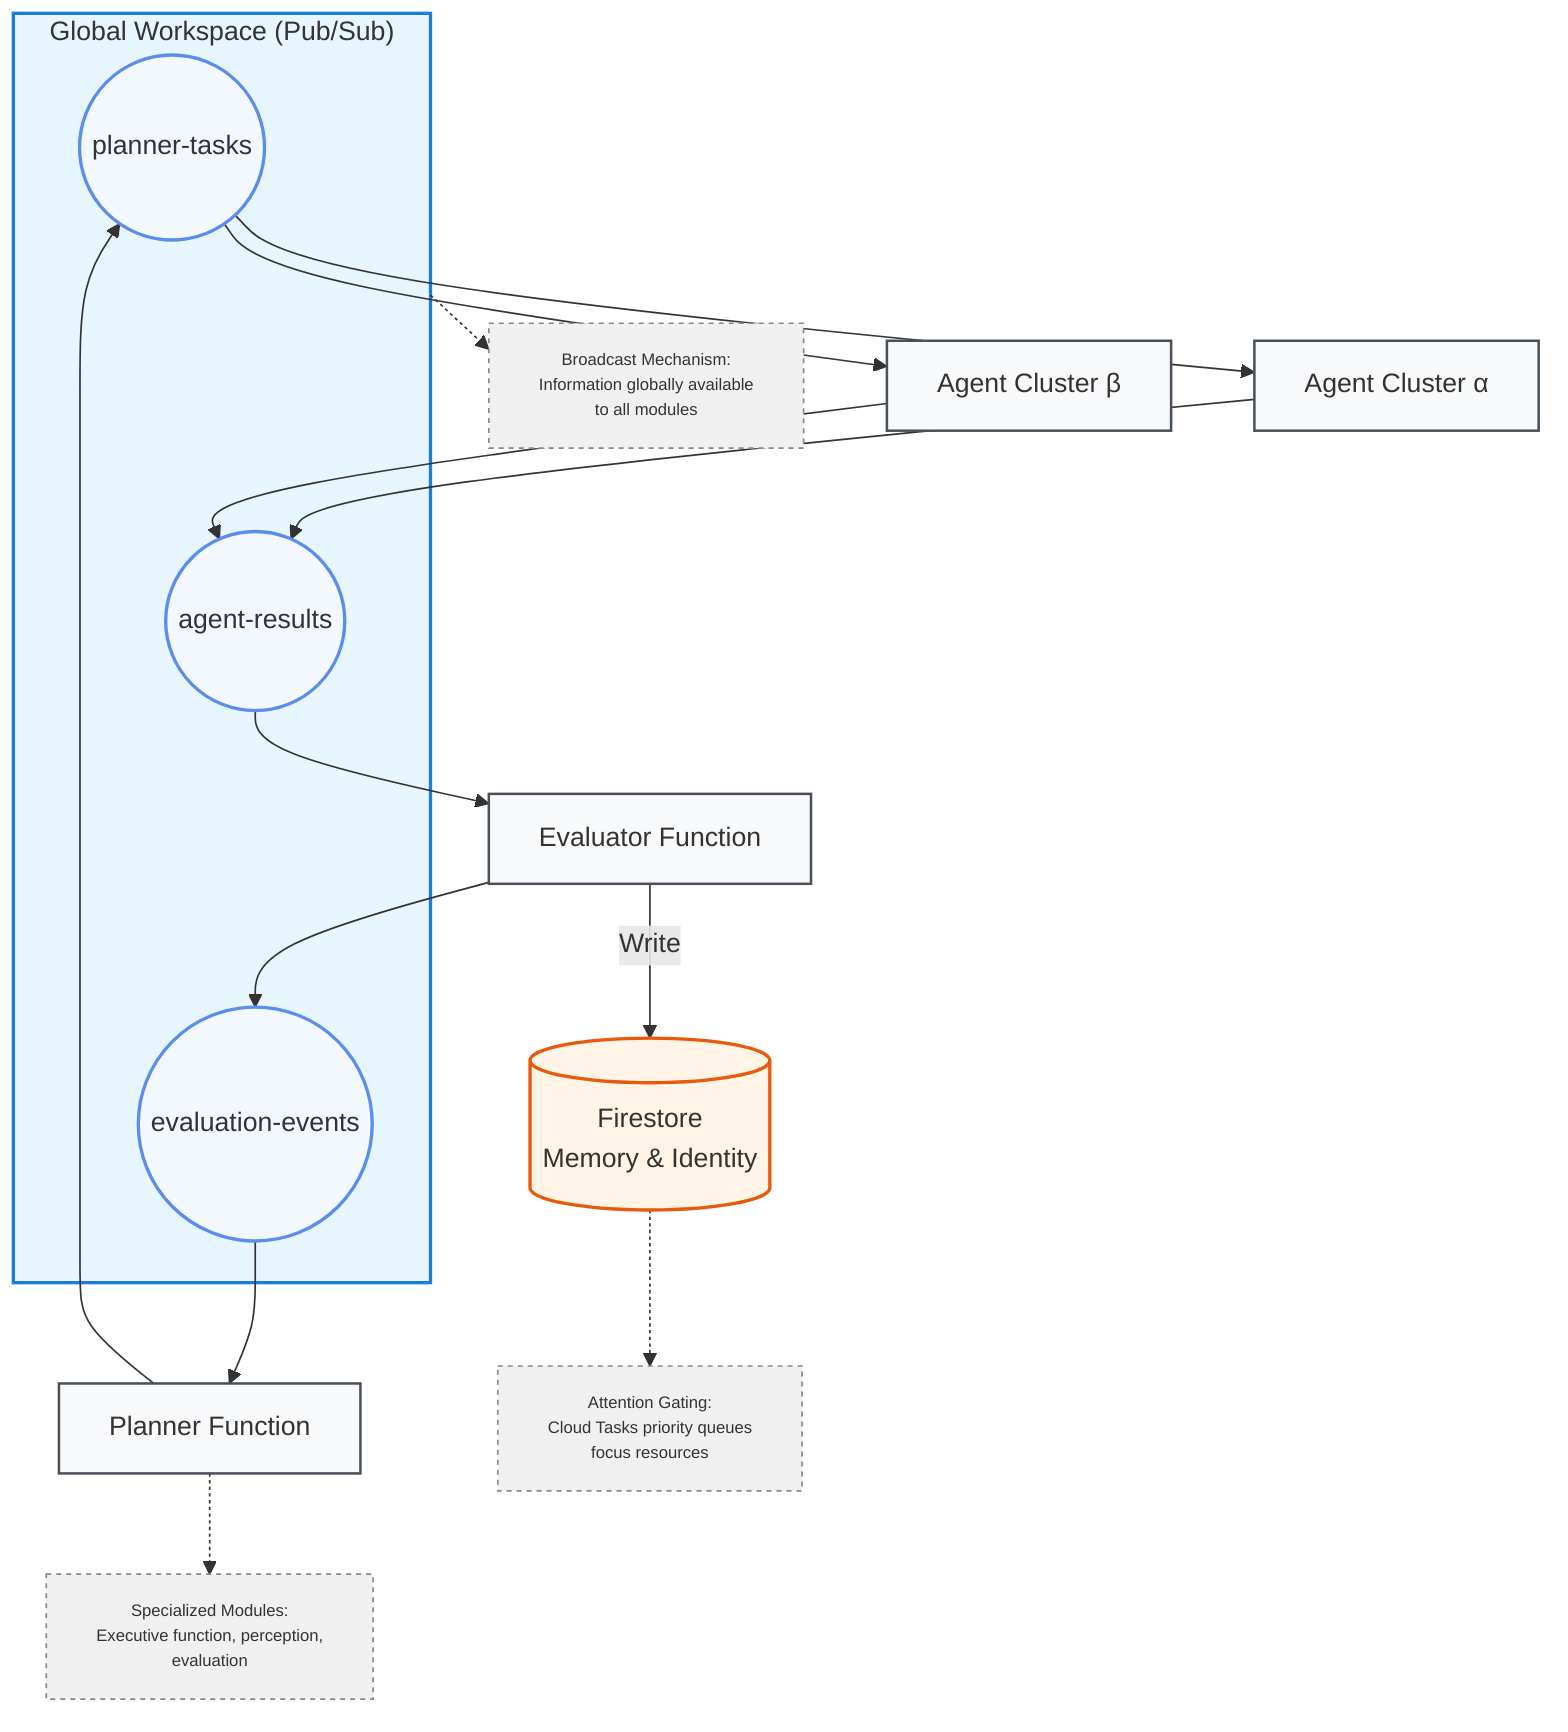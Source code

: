 %% Figure 3 â€" Enhanced Decentralized Agent Network (Global Workspace Architecture)
%% This version includes the comprehensive styling and annotations from the full visual strategy

flowchart TD
    subgraph GW["Global Workspace (Pub/Sub)"]
        style GW fill:#e7f5ff,stroke:#1c7ed6,stroke-width:2px
        T1((planner-tasks)):::topic
        T2((agent-results)):::topic
        T3((evaluation-events)):::topic
    end
    
    P[Planner Function]:::module --> T1
    T1 --> Aα[Agent Cluster α]:::module
    T1 --> Aβ[Agent Cluster β]:::module
    Aα --> T2
    Aβ --> T2
    T2 --> E[Evaluator Function]:::module
    E -->|Write| M[(Firestore\nMemory & Identity)]:::storage
    E --> T3
    T3 --> P
    
    %% Annotations for consciousness theory mapping
    note1["Broadcast Mechanism:\nInformation globally available\nto all modules"]:::annotation
    note2["Specialized Modules:\nExecutive function, perception,\nevaluation"]:::annotation
    note3["Attention Gating:\nCloud Tasks priority queues\nfocus resources"]:::annotation
    
    GW -.-> note1
    P -.-> note2
    M -.-> note3
    
    %% Style definitions
    classDef topic fill:#f3f8ff,stroke:#5b8def,stroke-width:2px
    classDef module fill:#f8f9fa,stroke:#495057,stroke-width:1.5px
    classDef storage fill:#fff4e6,stroke:#e8590c,stroke-width:2px
    classDef annotation fill:#f0f0f0,stroke:#888,stroke-dasharray:3,font-size:10px